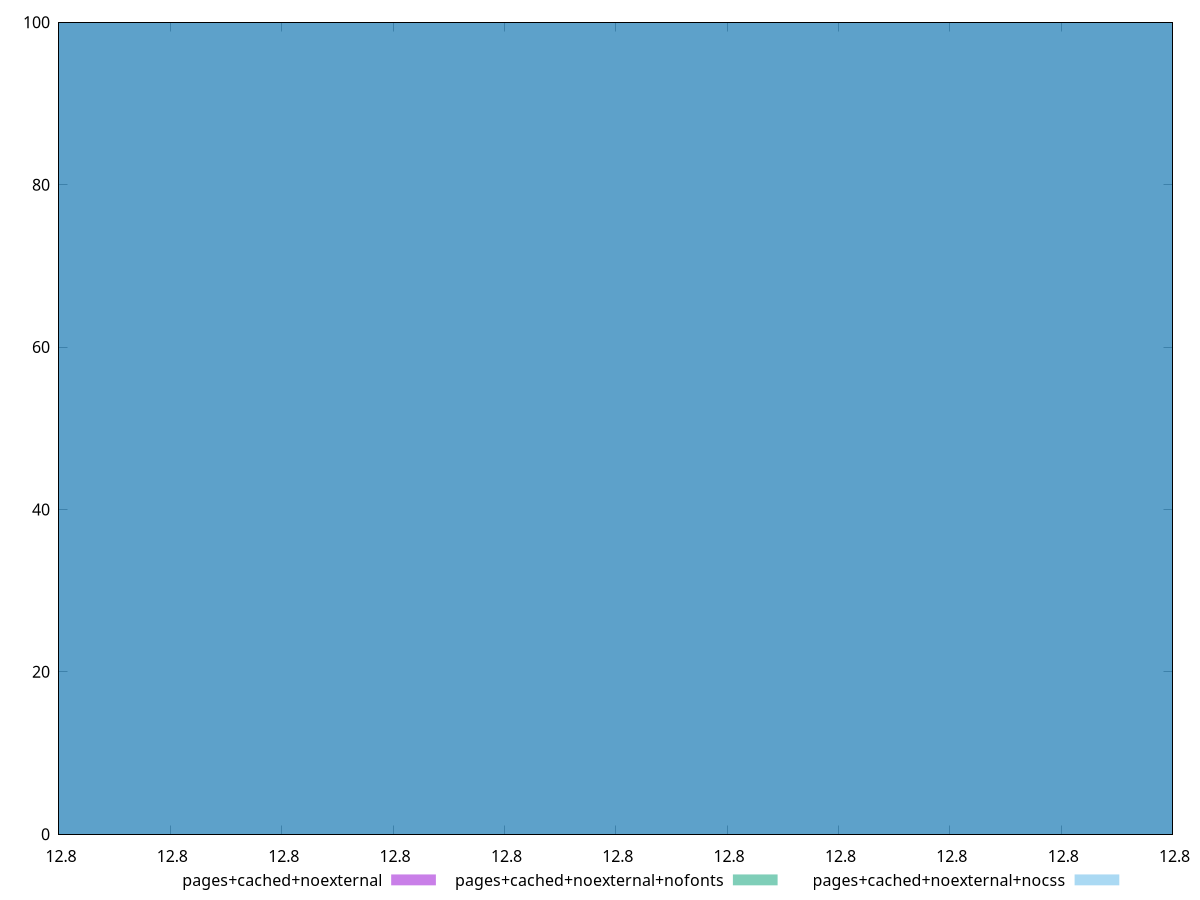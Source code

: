 $_pagesCachedNoexternal <<EOF
12.80000000000001 100
EOF
$_pagesCachedNoexternalNofonts <<EOF
12.80000000000001 100
EOF
$_pagesCachedNoexternalNocss <<EOF
12.80000000000001 100
EOF
set key outside below
set terminal pngcairo
set output "report_00006_2020-11-02T20-21-41.718Z/estimated-input-latency/estimated-input-latency_pages+cached+noexternal_pages+cached+noexternal+nofonts_pages+cached+noexternal+nocss+hist.png"
set boxwidth 1.7983939046234355e-14
set style fill transparent solid 0.5 noborder
set yrange [0:100]
plot $_pagesCachedNoexternal title "pages+cached+noexternal" with boxes ,$_pagesCachedNoexternalNofonts title "pages+cached+noexternal+nofonts" with boxes ,$_pagesCachedNoexternalNocss title "pages+cached+noexternal+nocss" with boxes ,